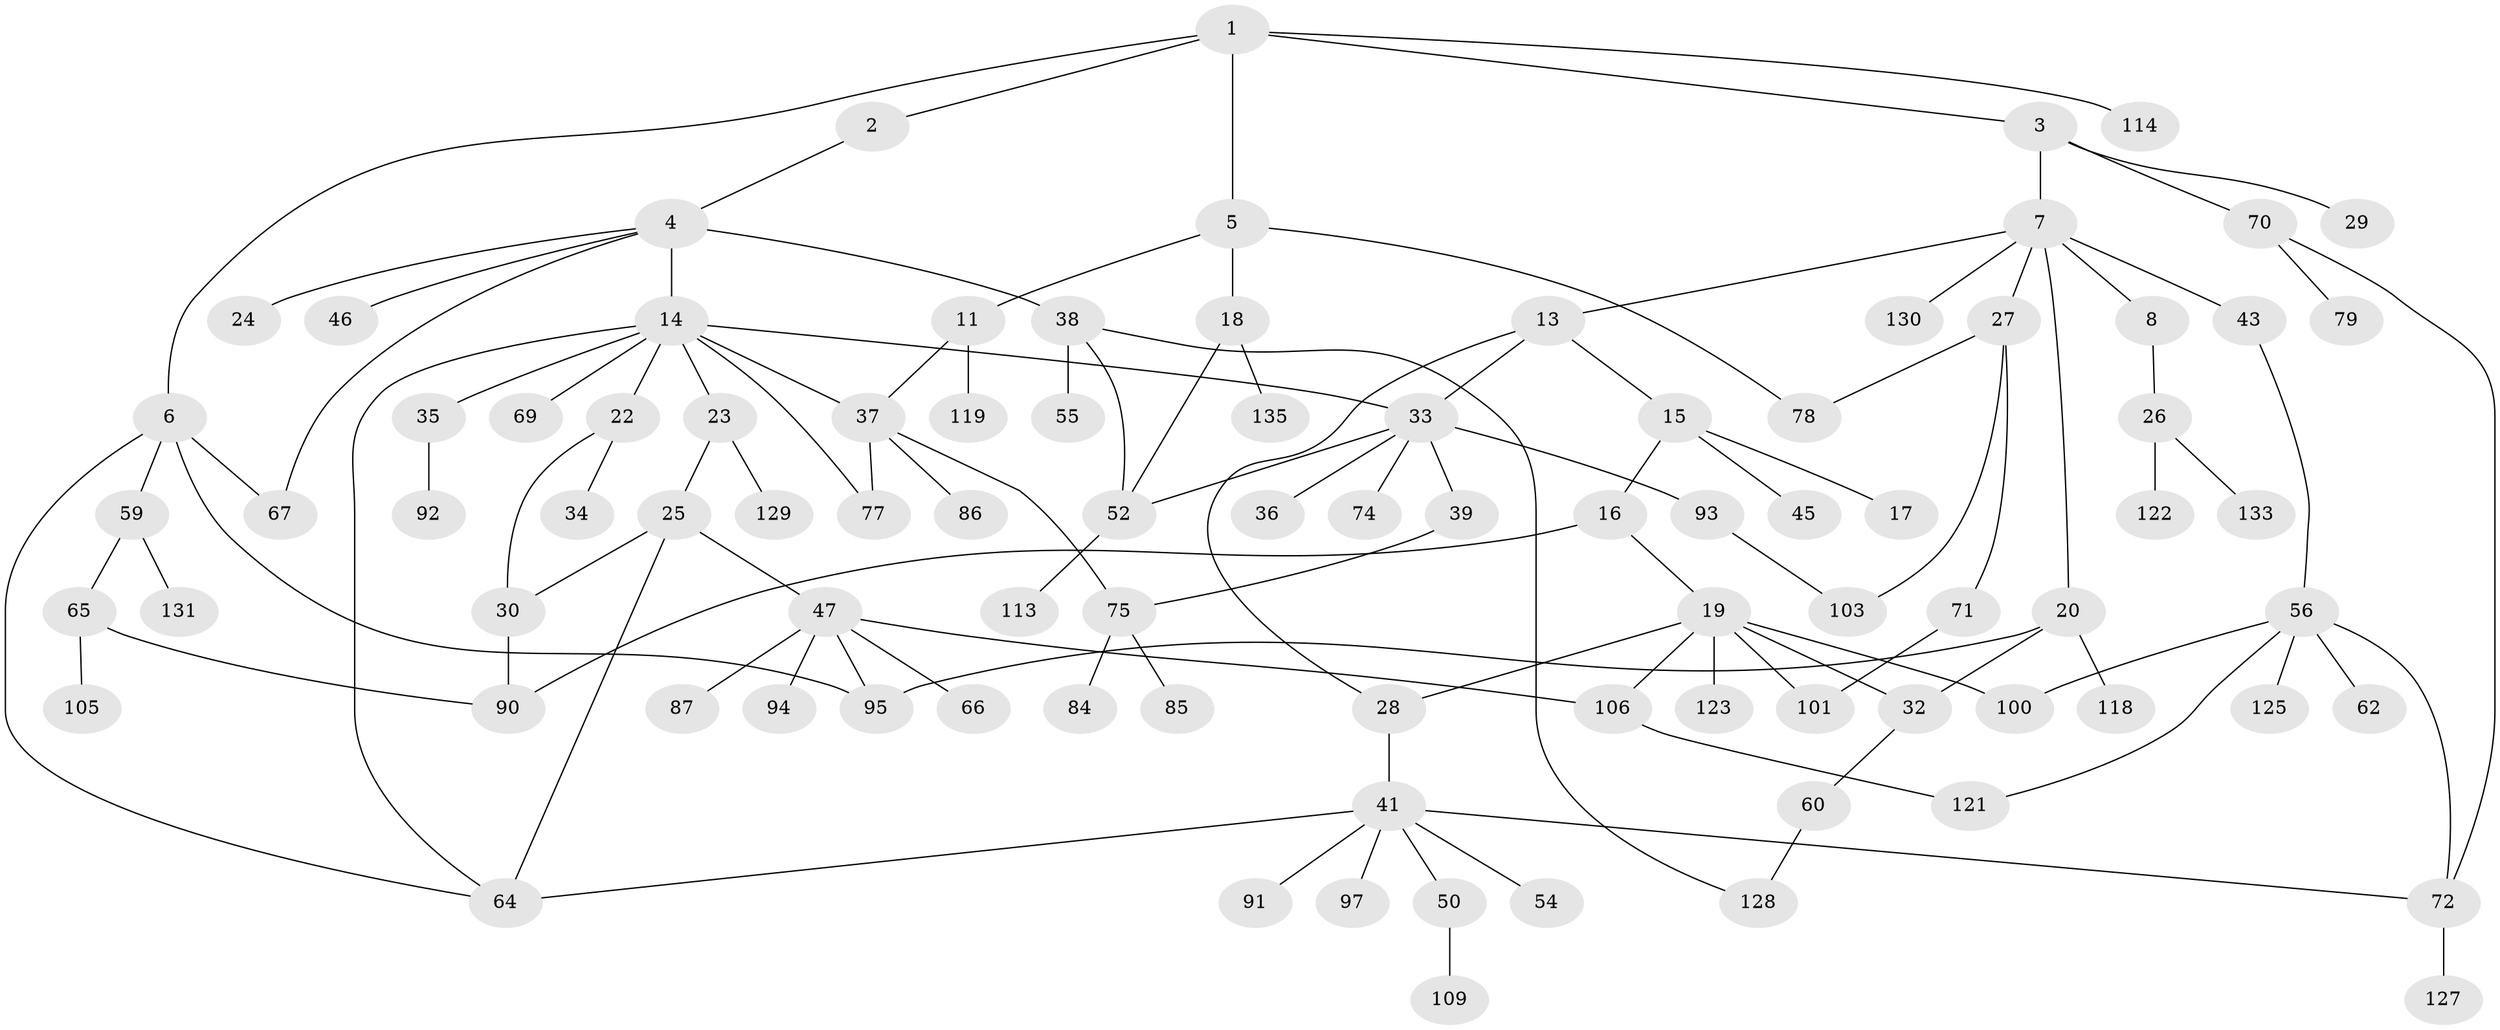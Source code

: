 // original degree distribution, {6: 0.03676470588235294, 2: 0.3161764705882353, 5: 0.04411764705882353, 7: 0.014705882352941176, 4: 0.09558823529411764, 8: 0.007352941176470588, 3: 0.15441176470588236, 1: 0.33088235294117646}
// Generated by graph-tools (version 1.1) at 2025/41/03/06/25 10:41:26]
// undirected, 92 vertices, 117 edges
graph export_dot {
graph [start="1"]
  node [color=gray90,style=filled];
  1 [super="+89"];
  2;
  3 [super="+124"];
  4 [super="+53"];
  5 [super="+9"];
  6 [super="+57"];
  7 [super="+10"];
  8 [super="+12"];
  11 [super="+110"];
  13 [super="+40"];
  14 [super="+51"];
  15 [super="+44"];
  16 [super="+49"];
  17 [super="+42"];
  18 [super="+83"];
  19 [super="+58"];
  20 [super="+21"];
  22;
  23;
  24 [super="+104"];
  25 [super="+31"];
  26 [super="+88"];
  27 [super="+68"];
  28;
  29 [super="+80"];
  30;
  32 [super="+117"];
  33 [super="+63"];
  34;
  35 [super="+115"];
  36;
  37 [super="+132"];
  38 [super="+111"];
  39;
  41 [super="+73"];
  43;
  45;
  46;
  47 [super="+48"];
  50 [super="+98"];
  52 [super="+134"];
  54;
  55 [super="+96"];
  56 [super="+99"];
  59 [super="+61"];
  60;
  62;
  64 [super="+76"];
  65;
  66;
  67;
  69 [super="+136"];
  70;
  71 [super="+82"];
  72 [super="+81"];
  74;
  75 [super="+126"];
  77 [super="+120"];
  78 [super="+112"];
  79;
  84;
  85;
  86;
  87;
  90 [super="+102"];
  91 [super="+108"];
  92;
  93 [super="+116"];
  94;
  95;
  97;
  100;
  101;
  103;
  105;
  106 [super="+107"];
  109;
  113;
  114;
  118;
  119;
  121;
  122;
  123;
  125;
  127;
  128;
  129;
  130;
  131;
  133;
  135;
  1 -- 2;
  1 -- 3;
  1 -- 5;
  1 -- 6;
  1 -- 114;
  2 -- 4;
  3 -- 7;
  3 -- 29;
  3 -- 70;
  4 -- 14;
  4 -- 24;
  4 -- 38 [weight=2];
  4 -- 46;
  4 -- 67;
  5 -- 18;
  5 -- 78;
  5 -- 11;
  6 -- 59;
  6 -- 64;
  6 -- 67;
  6 -- 95;
  7 -- 8 [weight=2];
  7 -- 13;
  7 -- 20;
  7 -- 27;
  7 -- 43;
  7 -- 130 [weight=2];
  8 -- 26;
  11 -- 37;
  11 -- 119;
  13 -- 15;
  13 -- 28;
  13 -- 33;
  14 -- 22;
  14 -- 23;
  14 -- 35;
  14 -- 64;
  14 -- 33;
  14 -- 37;
  14 -- 69;
  14 -- 77;
  15 -- 16;
  15 -- 17;
  15 -- 45;
  16 -- 19;
  16 -- 90;
  18 -- 52;
  18 -- 135;
  19 -- 100;
  19 -- 101;
  19 -- 123;
  19 -- 28;
  19 -- 106;
  19 -- 32;
  20 -- 118;
  20 -- 95;
  20 -- 32;
  22 -- 34;
  22 -- 30;
  23 -- 25;
  23 -- 129;
  25 -- 30;
  25 -- 47;
  25 -- 64;
  26 -- 122;
  26 -- 133;
  27 -- 71;
  27 -- 103;
  27 -- 78;
  28 -- 41;
  30 -- 90;
  32 -- 60;
  33 -- 36;
  33 -- 39;
  33 -- 93;
  33 -- 74;
  33 -- 52;
  35 -- 92;
  37 -- 86;
  37 -- 75;
  37 -- 77;
  38 -- 52;
  38 -- 55;
  38 -- 128;
  39 -- 75;
  41 -- 50;
  41 -- 54;
  41 -- 91;
  41 -- 97;
  41 -- 64;
  41 -- 72;
  43 -- 56;
  47 -- 94;
  47 -- 66;
  47 -- 87;
  47 -- 106;
  47 -- 95;
  50 -- 109;
  52 -- 113;
  56 -- 62;
  56 -- 100;
  56 -- 72;
  56 -- 121;
  56 -- 125;
  59 -- 65;
  59 -- 131;
  60 -- 128;
  65 -- 105;
  65 -- 90;
  70 -- 72;
  70 -- 79;
  71 -- 101;
  72 -- 127;
  75 -- 84;
  75 -- 85;
  93 -- 103;
  106 -- 121;
}
